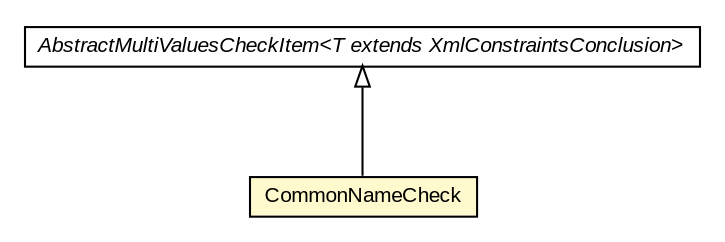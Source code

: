 #!/usr/local/bin/dot
#
# Class diagram 
# Generated by UMLGraph version R5_6-24-gf6e263 (http://www.umlgraph.org/)
#

digraph G {
	edge [fontname="arial",fontsize=10,labelfontname="arial",labelfontsize=10];
	node [fontname="arial",fontsize=10,shape=plaintext];
	nodesep=0.25;
	ranksep=0.5;
	// eu.europa.esig.dss.validation.process.bbb.AbstractMultiValuesCheckItem<T extends eu.europa.esig.dss.jaxb.detailedreport.XmlConstraintsConclusion>
	c266828 [label=<<table title="eu.europa.esig.dss.validation.process.bbb.AbstractMultiValuesCheckItem" border="0" cellborder="1" cellspacing="0" cellpadding="2" port="p" href="../../../AbstractMultiValuesCheckItem.html">
		<tr><td><table border="0" cellspacing="0" cellpadding="1">
<tr><td align="center" balign="center"><font face="arial italic"> AbstractMultiValuesCheckItem&lt;T extends XmlConstraintsConclusion&gt; </font></td></tr>
		</table></td></tr>
		</table>>, URL="../../../AbstractMultiValuesCheckItem.html", fontname="arial", fontcolor="black", fontsize=10.0];
	// eu.europa.esig.dss.validation.process.bbb.xcv.sub.checks.CommonNameCheck
	c266891 [label=<<table title="eu.europa.esig.dss.validation.process.bbb.xcv.sub.checks.CommonNameCheck" border="0" cellborder="1" cellspacing="0" cellpadding="2" port="p" bgcolor="lemonChiffon" href="./CommonNameCheck.html">
		<tr><td><table border="0" cellspacing="0" cellpadding="1">
<tr><td align="center" balign="center"> CommonNameCheck </td></tr>
		</table></td></tr>
		</table>>, URL="./CommonNameCheck.html", fontname="arial", fontcolor="black", fontsize=10.0];
	//eu.europa.esig.dss.validation.process.bbb.xcv.sub.checks.CommonNameCheck extends eu.europa.esig.dss.validation.process.bbb.AbstractMultiValuesCheckItem<eu.europa.esig.dss.jaxb.detailedreport.XmlSubXCV>
	c266828:p -> c266891:p [dir=back,arrowtail=empty];
}


